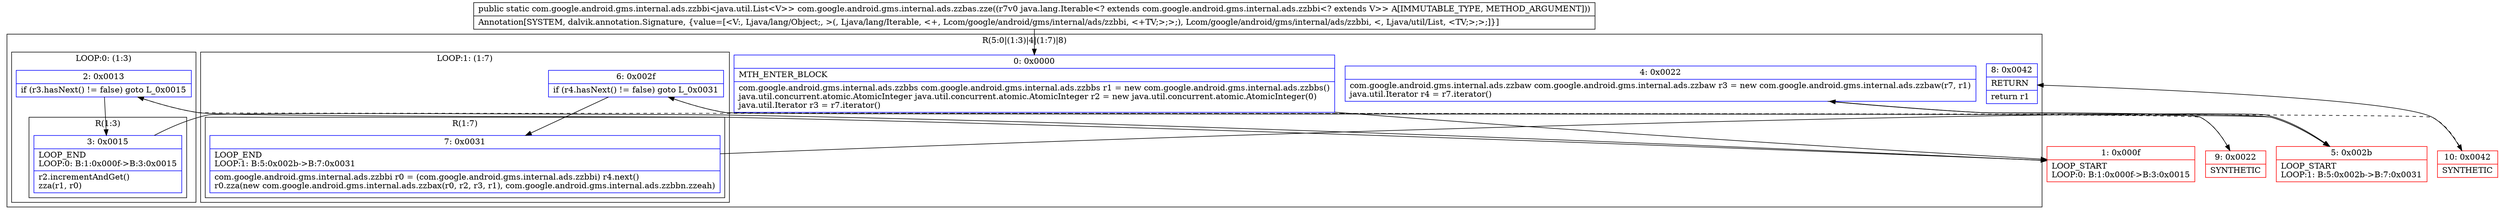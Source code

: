 digraph "CFG forcom.google.android.gms.internal.ads.zzbas.zze(Ljava\/lang\/Iterable;)Lcom\/google\/android\/gms\/internal\/ads\/zzbbi;" {
subgraph cluster_Region_933551516 {
label = "R(5:0|(1:3)|4|(1:7)|8)";
node [shape=record,color=blue];
Node_0 [shape=record,label="{0\:\ 0x0000|MTH_ENTER_BLOCK\l|com.google.android.gms.internal.ads.zzbbs com.google.android.gms.internal.ads.zzbbs r1 = new com.google.android.gms.internal.ads.zzbbs()\ljava.util.concurrent.atomic.AtomicInteger java.util.concurrent.atomic.AtomicInteger r2 = new java.util.concurrent.atomic.AtomicInteger(0)\ljava.util.Iterator r3 = r7.iterator()\l}"];
subgraph cluster_LoopRegion_415348323 {
label = "LOOP:0: (1:3)";
node [shape=record,color=blue];
Node_2 [shape=record,label="{2\:\ 0x0013|if (r3.hasNext() != false) goto L_0x0015\l}"];
subgraph cluster_Region_1628134646 {
label = "R(1:3)";
node [shape=record,color=blue];
Node_3 [shape=record,label="{3\:\ 0x0015|LOOP_END\lLOOP:0: B:1:0x000f\-\>B:3:0x0015\l|r2.incrementAndGet()\lzza(r1, r0)\l}"];
}
}
Node_4 [shape=record,label="{4\:\ 0x0022|com.google.android.gms.internal.ads.zzbaw com.google.android.gms.internal.ads.zzbaw r3 = new com.google.android.gms.internal.ads.zzbaw(r7, r1)\ljava.util.Iterator r4 = r7.iterator()\l}"];
subgraph cluster_LoopRegion_1070168491 {
label = "LOOP:1: (1:7)";
node [shape=record,color=blue];
Node_6 [shape=record,label="{6\:\ 0x002f|if (r4.hasNext() != false) goto L_0x0031\l}"];
subgraph cluster_Region_669469985 {
label = "R(1:7)";
node [shape=record,color=blue];
Node_7 [shape=record,label="{7\:\ 0x0031|LOOP_END\lLOOP:1: B:5:0x002b\-\>B:7:0x0031\l|com.google.android.gms.internal.ads.zzbbi r0 = (com.google.android.gms.internal.ads.zzbbi) r4.next()\lr0.zza(new com.google.android.gms.internal.ads.zzbax(r0, r2, r3, r1), com.google.android.gms.internal.ads.zzbbn.zzeah)\l}"];
}
}
Node_8 [shape=record,label="{8\:\ 0x0042|RETURN\l|return r1\l}"];
}
Node_1 [shape=record,color=red,label="{1\:\ 0x000f|LOOP_START\lLOOP:0: B:1:0x000f\-\>B:3:0x0015\l}"];
Node_5 [shape=record,color=red,label="{5\:\ 0x002b|LOOP_START\lLOOP:1: B:5:0x002b\-\>B:7:0x0031\l}"];
Node_9 [shape=record,color=red,label="{9\:\ 0x0022|SYNTHETIC\l}"];
Node_10 [shape=record,color=red,label="{10\:\ 0x0042|SYNTHETIC\l}"];
MethodNode[shape=record,label="{public static com.google.android.gms.internal.ads.zzbbi\<java.util.List\<V\>\> com.google.android.gms.internal.ads.zzbas.zze((r7v0 java.lang.Iterable\<? extends com.google.android.gms.internal.ads.zzbbi\<? extends V\>\> A[IMMUTABLE_TYPE, METHOD_ARGUMENT]))  | Annotation[SYSTEM, dalvik.annotation.Signature, \{value=[\<V:, Ljava\/lang\/Object;, \>(, Ljava\/lang\/Iterable, \<+, Lcom\/google\/android\/gms\/internal\/ads\/zzbbi, \<+TV;\>;\>;), Lcom\/google\/android\/gms\/internal\/ads\/zzbbi, \<, Ljava\/util\/List, \<TV;\>;\>;]\}]\l}"];
MethodNode -> Node_0;
Node_0 -> Node_1;
Node_2 -> Node_3;
Node_2 -> Node_9[style=dashed];
Node_3 -> Node_1;
Node_4 -> Node_5;
Node_6 -> Node_7;
Node_6 -> Node_10[style=dashed];
Node_7 -> Node_5;
Node_1 -> Node_2;
Node_5 -> Node_6;
Node_9 -> Node_4;
Node_10 -> Node_8;
}

